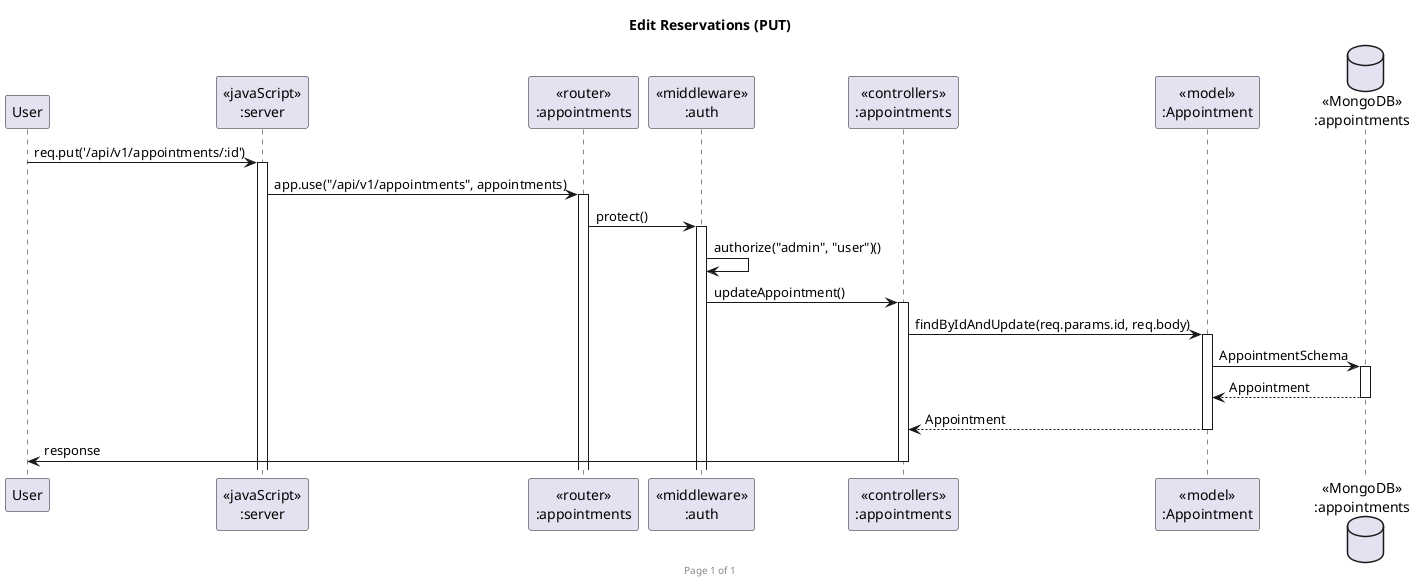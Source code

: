 @startuml Edit Reservations (PUT)

footer Page %page% of %lastpage%
title "Edit Reservations (PUT)"

participant "User" as client
participant "<<javaScript>>\n:server" as server
participant "<<router>>\n:appointments" as routerAppointments
participant "<<middleware>>\n:auth" as middlewareAuth
participant "<<controllers>>\n:appointments" as controllerAppointments
participant "<<model>>\n:Appointment" as modelAppointment
database "<<MongoDB>>\n:appointments" as AppointmentDatabase

client->server ++:req.put('/api/v1/appointments/:id')
server->routerAppointments ++:app.use("/api/v1/appointments", appointments)
routerAppointments -> middlewareAuth ++: protect()
middlewareAuth -> middlewareAuth :authorize("admin", "user")()
middlewareAuth -> controllerAppointments ++:updateAppointment()
controllerAppointments->modelAppointment ++:findByIdAndUpdate(req.params.id, req.body)
modelAppointment ->AppointmentDatabase ++: AppointmentSchema
AppointmentDatabase --> modelAppointment --: Appointment
controllerAppointments <-- modelAppointment --:Appointment
controllerAppointments->client --:response

@enduml
